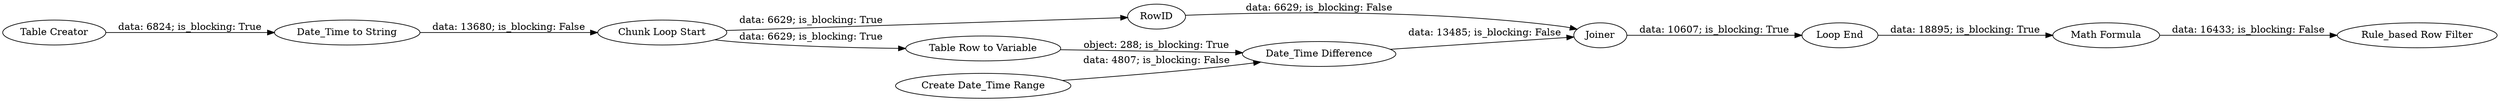 digraph {
	"7763765182409355327_3" [label="Table Creator"]
	"7763765182409355327_4" [label="Date_Time to String"]
	"7763765182409355327_9" [label=RowID]
	"7763765182409355327_10" [label="Math Formula"]
	"7763765182409355327_7" [label="Loop End"]
	"7763765182409355327_1" [label="Create Date_Time Range"]
	"7763765182409355327_8" [label=Joiner]
	"7763765182409355327_11" [label="Rule_based Row Filter"]
	"7763765182409355327_6" [label="Chunk Loop Start"]
	"7763765182409355327_2" [label="Date_Time Difference"]
	"7763765182409355327_5" [label="Table Row to Variable"]
	"7763765182409355327_8" -> "7763765182409355327_7" [label="data: 10607; is_blocking: True"]
	"7763765182409355327_3" -> "7763765182409355327_4" [label="data: 6824; is_blocking: True"]
	"7763765182409355327_2" -> "7763765182409355327_8" [label="data: 13485; is_blocking: False"]
	"7763765182409355327_4" -> "7763765182409355327_6" [label="data: 13680; is_blocking: False"]
	"7763765182409355327_1" -> "7763765182409355327_2" [label="data: 4807; is_blocking: False"]
	"7763765182409355327_9" -> "7763765182409355327_8" [label="data: 6629; is_blocking: False"]
	"7763765182409355327_6" -> "7763765182409355327_9" [label="data: 6629; is_blocking: True"]
	"7763765182409355327_5" -> "7763765182409355327_2" [label="object: 288; is_blocking: True"]
	"7763765182409355327_10" -> "7763765182409355327_11" [label="data: 16433; is_blocking: False"]
	"7763765182409355327_6" -> "7763765182409355327_5" [label="data: 6629; is_blocking: True"]
	"7763765182409355327_7" -> "7763765182409355327_10" [label="data: 18895; is_blocking: True"]
	rankdir=LR
}
